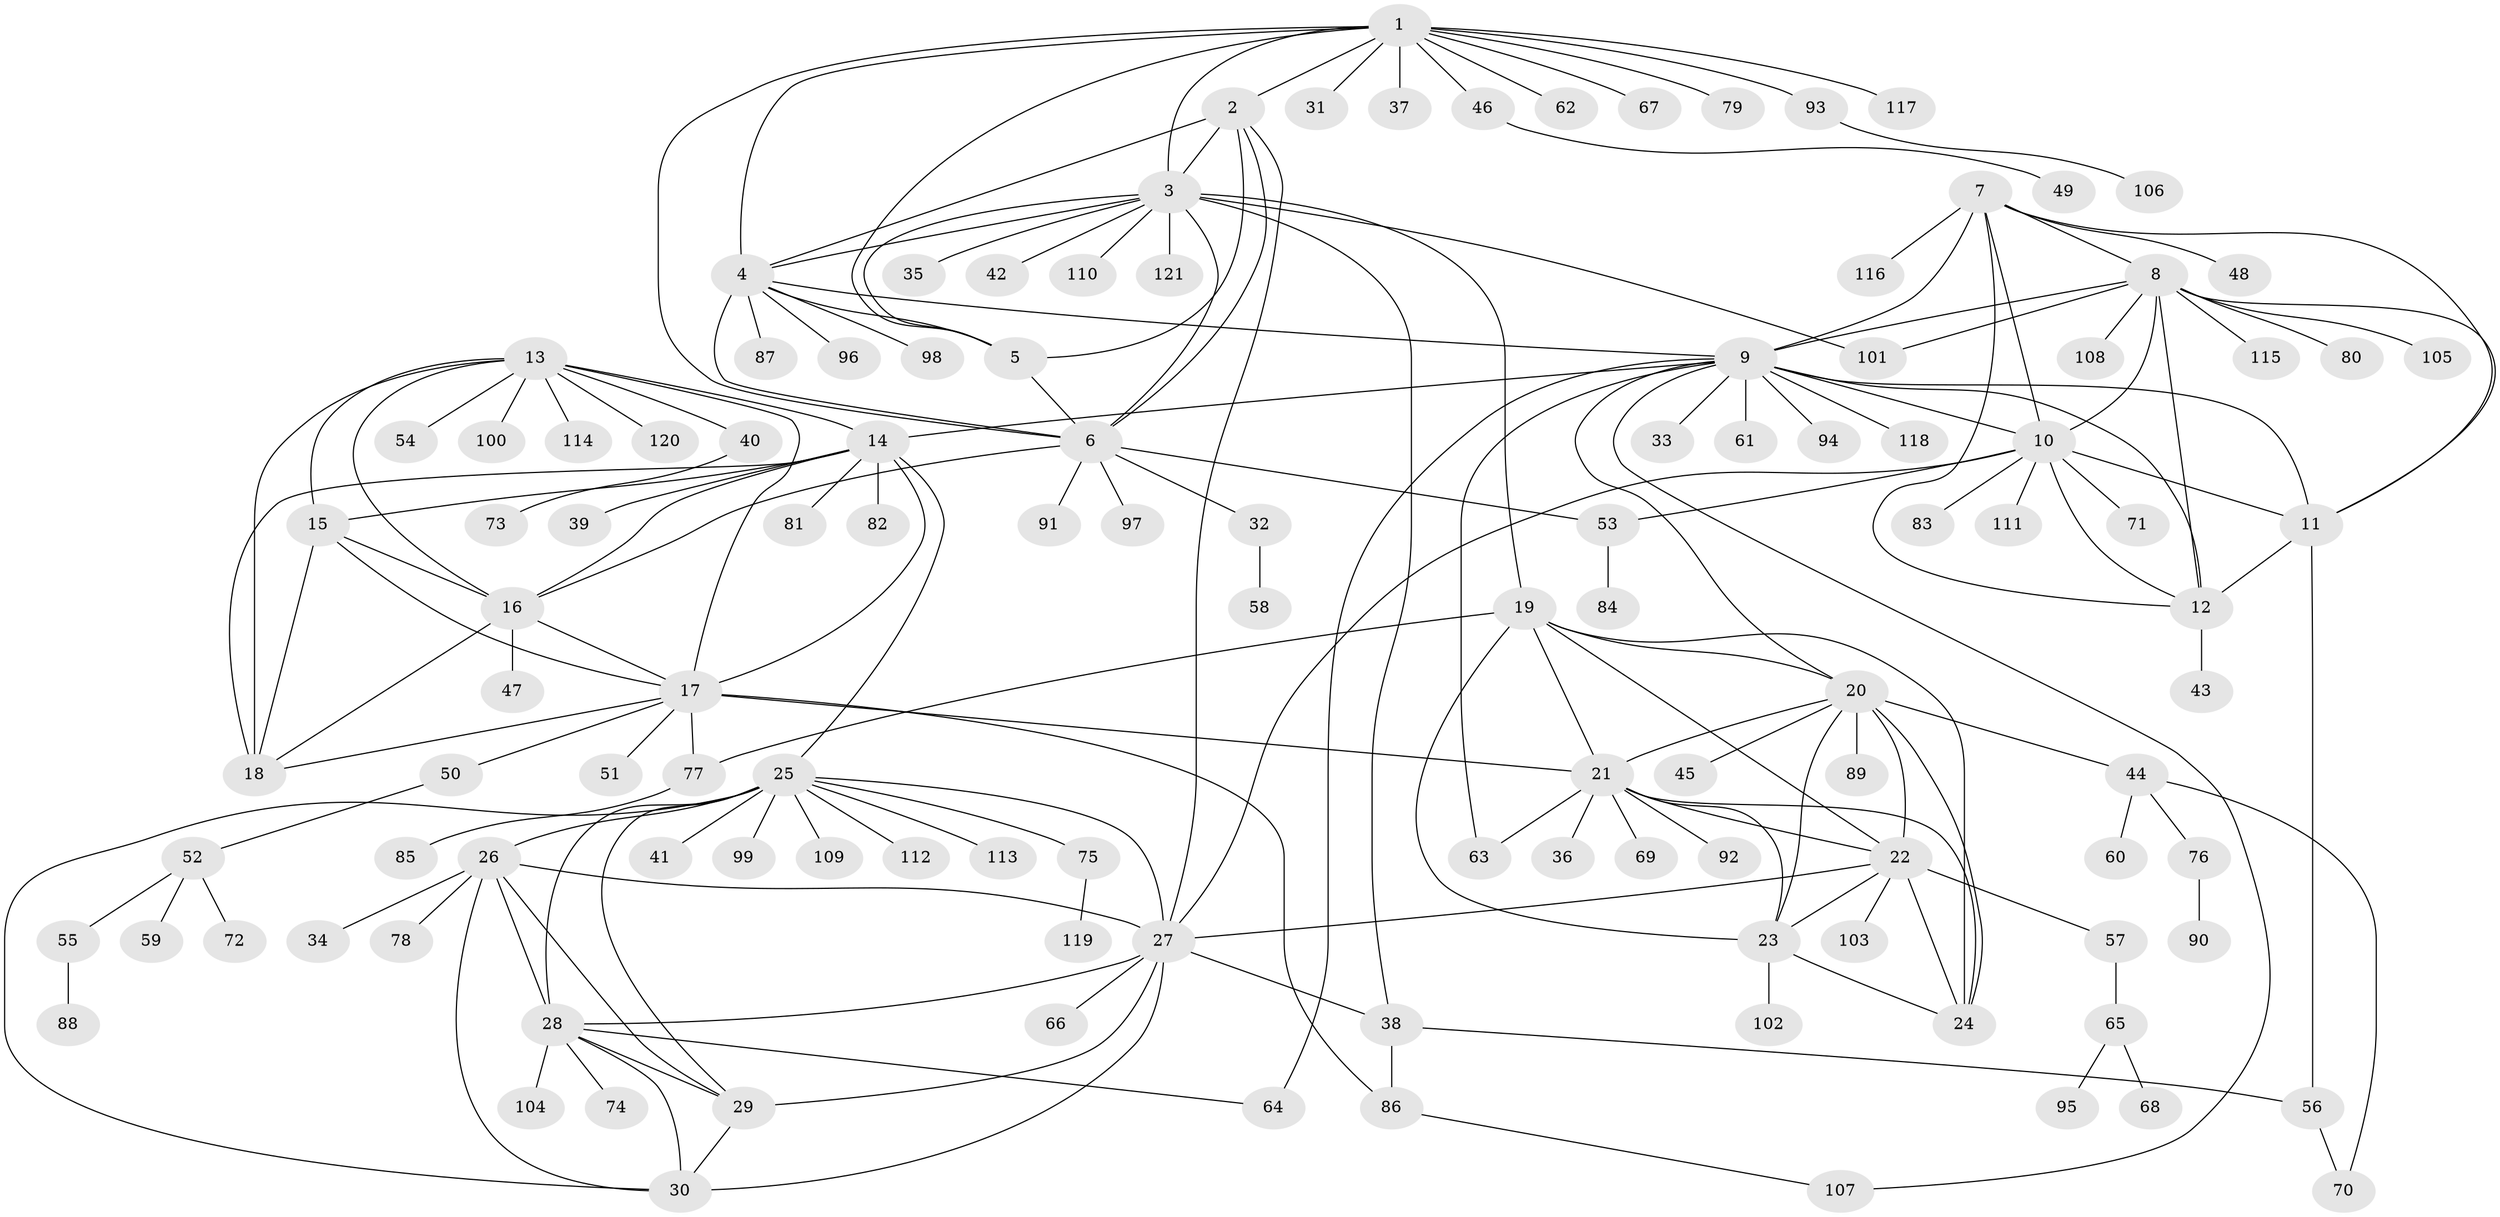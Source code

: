 // Generated by graph-tools (version 1.1) at 2025/55/03/09/25 04:55:22]
// undirected, 121 vertices, 186 edges
graph export_dot {
graph [start="1"]
  node [color=gray90,style=filled];
  1;
  2;
  3;
  4;
  5;
  6;
  7;
  8;
  9;
  10;
  11;
  12;
  13;
  14;
  15;
  16;
  17;
  18;
  19;
  20;
  21;
  22;
  23;
  24;
  25;
  26;
  27;
  28;
  29;
  30;
  31;
  32;
  33;
  34;
  35;
  36;
  37;
  38;
  39;
  40;
  41;
  42;
  43;
  44;
  45;
  46;
  47;
  48;
  49;
  50;
  51;
  52;
  53;
  54;
  55;
  56;
  57;
  58;
  59;
  60;
  61;
  62;
  63;
  64;
  65;
  66;
  67;
  68;
  69;
  70;
  71;
  72;
  73;
  74;
  75;
  76;
  77;
  78;
  79;
  80;
  81;
  82;
  83;
  84;
  85;
  86;
  87;
  88;
  89;
  90;
  91;
  92;
  93;
  94;
  95;
  96;
  97;
  98;
  99;
  100;
  101;
  102;
  103;
  104;
  105;
  106;
  107;
  108;
  109;
  110;
  111;
  112;
  113;
  114;
  115;
  116;
  117;
  118;
  119;
  120;
  121;
  1 -- 2;
  1 -- 3;
  1 -- 4;
  1 -- 5;
  1 -- 6;
  1 -- 31;
  1 -- 37;
  1 -- 46;
  1 -- 62;
  1 -- 67;
  1 -- 79;
  1 -- 93;
  1 -- 117;
  2 -- 3;
  2 -- 4;
  2 -- 5;
  2 -- 6;
  2 -- 27;
  3 -- 4;
  3 -- 5;
  3 -- 6;
  3 -- 19;
  3 -- 35;
  3 -- 38;
  3 -- 42;
  3 -- 101;
  3 -- 110;
  3 -- 121;
  4 -- 5;
  4 -- 6;
  4 -- 9;
  4 -- 87;
  4 -- 96;
  4 -- 98;
  5 -- 6;
  6 -- 16;
  6 -- 32;
  6 -- 53;
  6 -- 91;
  6 -- 97;
  7 -- 8;
  7 -- 9;
  7 -- 10;
  7 -- 11;
  7 -- 12;
  7 -- 48;
  7 -- 116;
  8 -- 9;
  8 -- 10;
  8 -- 11;
  8 -- 12;
  8 -- 80;
  8 -- 101;
  8 -- 105;
  8 -- 108;
  8 -- 115;
  9 -- 10;
  9 -- 11;
  9 -- 12;
  9 -- 14;
  9 -- 20;
  9 -- 33;
  9 -- 61;
  9 -- 63;
  9 -- 64;
  9 -- 94;
  9 -- 107;
  9 -- 118;
  10 -- 11;
  10 -- 12;
  10 -- 27;
  10 -- 53;
  10 -- 71;
  10 -- 83;
  10 -- 111;
  11 -- 12;
  11 -- 56;
  12 -- 43;
  13 -- 14;
  13 -- 15;
  13 -- 16;
  13 -- 17;
  13 -- 18;
  13 -- 40;
  13 -- 54;
  13 -- 100;
  13 -- 114;
  13 -- 120;
  14 -- 15;
  14 -- 16;
  14 -- 17;
  14 -- 18;
  14 -- 25;
  14 -- 39;
  14 -- 81;
  14 -- 82;
  15 -- 16;
  15 -- 17;
  15 -- 18;
  16 -- 17;
  16 -- 18;
  16 -- 47;
  17 -- 18;
  17 -- 21;
  17 -- 50;
  17 -- 51;
  17 -- 77;
  17 -- 86;
  19 -- 20;
  19 -- 21;
  19 -- 22;
  19 -- 23;
  19 -- 24;
  19 -- 77;
  20 -- 21;
  20 -- 22;
  20 -- 23;
  20 -- 24;
  20 -- 44;
  20 -- 45;
  20 -- 89;
  21 -- 22;
  21 -- 23;
  21 -- 24;
  21 -- 36;
  21 -- 63;
  21 -- 69;
  21 -- 92;
  22 -- 23;
  22 -- 24;
  22 -- 27;
  22 -- 57;
  22 -- 103;
  23 -- 24;
  23 -- 102;
  25 -- 26;
  25 -- 27;
  25 -- 28;
  25 -- 29;
  25 -- 30;
  25 -- 41;
  25 -- 75;
  25 -- 99;
  25 -- 109;
  25 -- 112;
  25 -- 113;
  26 -- 27;
  26 -- 28;
  26 -- 29;
  26 -- 30;
  26 -- 34;
  26 -- 78;
  27 -- 28;
  27 -- 29;
  27 -- 30;
  27 -- 38;
  27 -- 66;
  28 -- 29;
  28 -- 30;
  28 -- 64;
  28 -- 74;
  28 -- 104;
  29 -- 30;
  32 -- 58;
  38 -- 56;
  38 -- 86;
  40 -- 73;
  44 -- 60;
  44 -- 70;
  44 -- 76;
  46 -- 49;
  50 -- 52;
  52 -- 55;
  52 -- 59;
  52 -- 72;
  53 -- 84;
  55 -- 88;
  56 -- 70;
  57 -- 65;
  65 -- 68;
  65 -- 95;
  75 -- 119;
  76 -- 90;
  77 -- 85;
  86 -- 107;
  93 -- 106;
}
